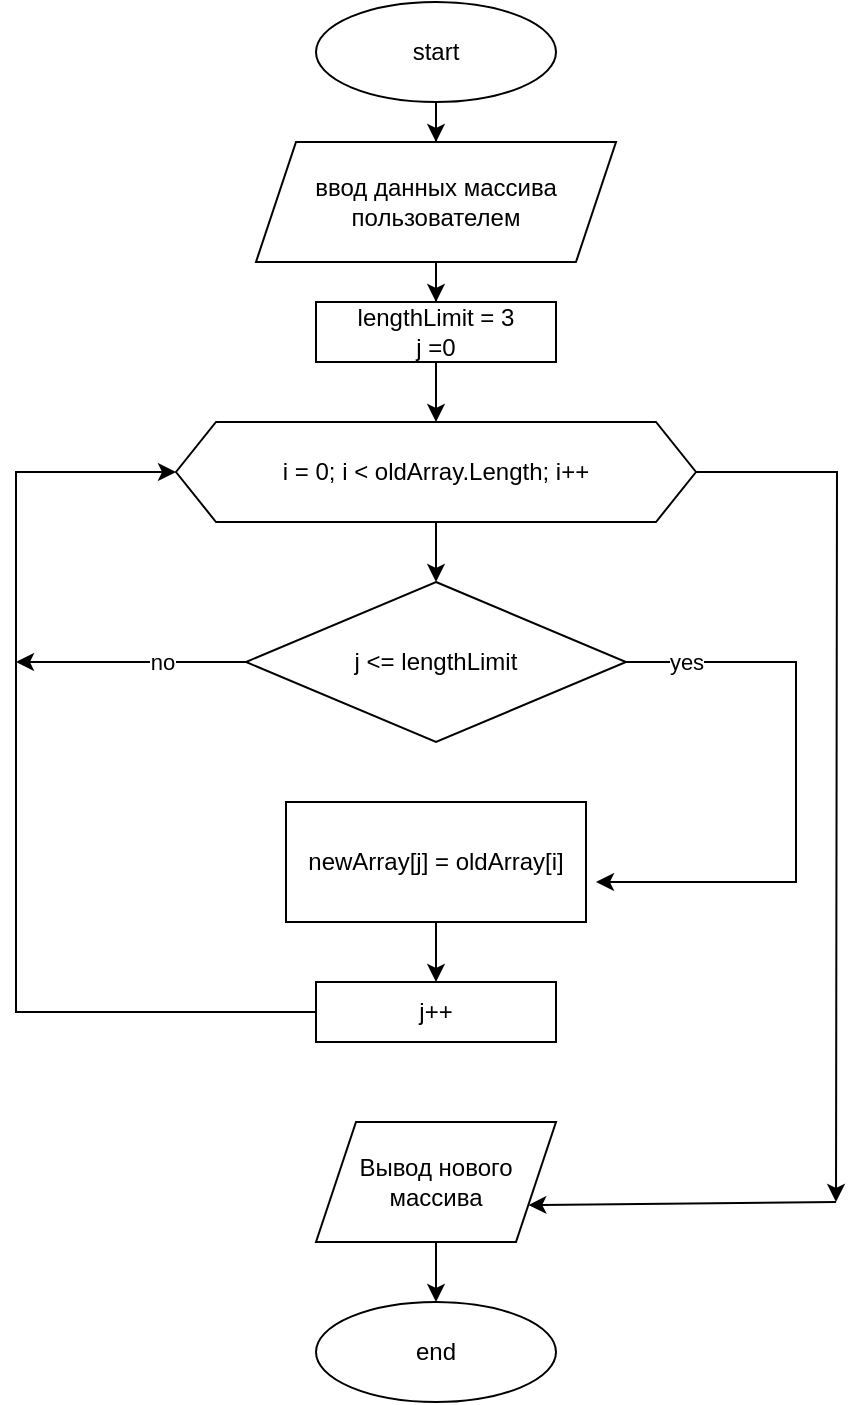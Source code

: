 <mxfile version="20.3.7" type="github"><diagram id="rpgJckpWbY7hDfiVTbKw" name="Страница 1"><mxGraphModel dx="868" dy="450" grid="1" gridSize="10" guides="1" tooltips="1" connect="1" arrows="1" fold="1" page="1" pageScale="1" pageWidth="827" pageHeight="1169" math="0" shadow="0"><root><mxCell id="0"/><mxCell id="1" parent="0"/><mxCell id="vPjmaXZeZuTWdCsSbV8g-1" style="edgeStyle=orthogonalEdgeStyle;rounded=0;orthogonalLoop=1;jettySize=auto;html=1;entryX=0.5;entryY=0;entryDx=0;entryDy=0;" edge="1" parent="1" source="vPjmaXZeZuTWdCsSbV8g-2" target="vPjmaXZeZuTWdCsSbV8g-4"><mxGeometry relative="1" as="geometry"/></mxCell><mxCell id="vPjmaXZeZuTWdCsSbV8g-2" value="start" style="ellipse;whiteSpace=wrap;html=1;" vertex="1" parent="1"><mxGeometry x="190" y="40" width="120" height="50" as="geometry"/></mxCell><mxCell id="vPjmaXZeZuTWdCsSbV8g-3" style="edgeStyle=orthogonalEdgeStyle;rounded=0;orthogonalLoop=1;jettySize=auto;html=1;entryX=0.5;entryY=0;entryDx=0;entryDy=0;" edge="1" parent="1" source="vPjmaXZeZuTWdCsSbV8g-4" target="vPjmaXZeZuTWdCsSbV8g-6"><mxGeometry relative="1" as="geometry"/></mxCell><mxCell id="vPjmaXZeZuTWdCsSbV8g-4" value="ввод данных массива пользователем" style="shape=parallelogram;perimeter=parallelogramPerimeter;whiteSpace=wrap;html=1;fixedSize=1;" vertex="1" parent="1"><mxGeometry x="160" y="110" width="180" height="60" as="geometry"/></mxCell><mxCell id="vPjmaXZeZuTWdCsSbV8g-5" style="edgeStyle=orthogonalEdgeStyle;rounded=0;orthogonalLoop=1;jettySize=auto;html=1;entryX=0.5;entryY=0;entryDx=0;entryDy=0;" edge="1" parent="1" source="vPjmaXZeZuTWdCsSbV8g-6" target="vPjmaXZeZuTWdCsSbV8g-13"><mxGeometry relative="1" as="geometry"/></mxCell><mxCell id="vPjmaXZeZuTWdCsSbV8g-6" value="lengthLimit = 3&lt;br&gt;j =0" style="rounded=0;whiteSpace=wrap;html=1;" vertex="1" parent="1"><mxGeometry x="190" y="190" width="120" height="30" as="geometry"/></mxCell><mxCell id="vPjmaXZeZuTWdCsSbV8g-7" style="edgeStyle=orthogonalEdgeStyle;rounded=0;orthogonalLoop=1;jettySize=auto;html=1;" edge="1" parent="1" source="vPjmaXZeZuTWdCsSbV8g-11"><mxGeometry relative="1" as="geometry"><mxPoint x="330" y="480" as="targetPoint"/><Array as="points"><mxPoint x="430" y="370"/><mxPoint x="430" y="480"/></Array></mxGeometry></mxCell><mxCell id="vPjmaXZeZuTWdCsSbV8g-8" value="yes" style="edgeLabel;html=1;align=center;verticalAlign=middle;resizable=0;points=[];" vertex="1" connectable="0" parent="vPjmaXZeZuTWdCsSbV8g-7"><mxGeometry x="-0.797" relative="1" as="geometry"><mxPoint as="offset"/></mxGeometry></mxCell><mxCell id="vPjmaXZeZuTWdCsSbV8g-9" style="edgeStyle=orthogonalEdgeStyle;rounded=0;orthogonalLoop=1;jettySize=auto;html=1;" edge="1" parent="1" source="vPjmaXZeZuTWdCsSbV8g-11"><mxGeometry relative="1" as="geometry"><mxPoint x="40" y="370" as="targetPoint"/></mxGeometry></mxCell><mxCell id="vPjmaXZeZuTWdCsSbV8g-10" value="no" style="edgeLabel;html=1;align=center;verticalAlign=middle;resizable=0;points=[];" vertex="1" connectable="0" parent="vPjmaXZeZuTWdCsSbV8g-9"><mxGeometry x="-0.27" relative="1" as="geometry"><mxPoint as="offset"/></mxGeometry></mxCell><mxCell id="vPjmaXZeZuTWdCsSbV8g-11" value="j &amp;lt;= lengthLimit" style="rhombus;whiteSpace=wrap;html=1;" vertex="1" parent="1"><mxGeometry x="155" y="330" width="190" height="80" as="geometry"/></mxCell><mxCell id="vPjmaXZeZuTWdCsSbV8g-12" style="edgeStyle=orthogonalEdgeStyle;rounded=0;orthogonalLoop=1;jettySize=auto;html=1;" edge="1" parent="1" source="vPjmaXZeZuTWdCsSbV8g-13"><mxGeometry relative="1" as="geometry"><mxPoint x="450" y="640" as="targetPoint"/></mxGeometry></mxCell><mxCell id="vPjmaXZeZuTWdCsSbV8g-22" style="edgeStyle=orthogonalEdgeStyle;rounded=0;orthogonalLoop=1;jettySize=auto;html=1;entryX=0.5;entryY=0;entryDx=0;entryDy=0;" edge="1" parent="1" source="vPjmaXZeZuTWdCsSbV8g-13" target="vPjmaXZeZuTWdCsSbV8g-11"><mxGeometry relative="1" as="geometry"/></mxCell><mxCell id="vPjmaXZeZuTWdCsSbV8g-13" value="i = 0; i &amp;lt; oldArray.Length; i++" style="shape=hexagon;perimeter=hexagonPerimeter2;whiteSpace=wrap;html=1;fixedSize=1;" vertex="1" parent="1"><mxGeometry x="120" y="250" width="260" height="50" as="geometry"/></mxCell><mxCell id="vPjmaXZeZuTWdCsSbV8g-14" style="edgeStyle=orthogonalEdgeStyle;rounded=0;orthogonalLoop=1;jettySize=auto;html=1;entryX=0.5;entryY=0;entryDx=0;entryDy=0;" edge="1" parent="1" source="vPjmaXZeZuTWdCsSbV8g-15" target="vPjmaXZeZuTWdCsSbV8g-17"><mxGeometry relative="1" as="geometry"/></mxCell><mxCell id="vPjmaXZeZuTWdCsSbV8g-15" value="newArray[j] = oldArray[i]" style="rounded=0;whiteSpace=wrap;html=1;" vertex="1" parent="1"><mxGeometry x="175" y="440" width="150" height="60" as="geometry"/></mxCell><mxCell id="vPjmaXZeZuTWdCsSbV8g-16" style="edgeStyle=orthogonalEdgeStyle;rounded=0;orthogonalLoop=1;jettySize=auto;html=1;entryX=0;entryY=0.5;entryDx=0;entryDy=0;" edge="1" parent="1" source="vPjmaXZeZuTWdCsSbV8g-17" target="vPjmaXZeZuTWdCsSbV8g-13"><mxGeometry relative="1" as="geometry"><mxPoint x="110" y="270" as="targetPoint"/><Array as="points"><mxPoint x="40" y="545"/><mxPoint x="40" y="275"/></Array></mxGeometry></mxCell><mxCell id="vPjmaXZeZuTWdCsSbV8g-17" value="j++" style="rounded=0;whiteSpace=wrap;html=1;" vertex="1" parent="1"><mxGeometry x="190" y="530" width="120" height="30" as="geometry"/></mxCell><mxCell id="vPjmaXZeZuTWdCsSbV8g-18" style="edgeStyle=orthogonalEdgeStyle;rounded=0;orthogonalLoop=1;jettySize=auto;html=1;entryX=0.5;entryY=0;entryDx=0;entryDy=0;" edge="1" parent="1" source="vPjmaXZeZuTWdCsSbV8g-19" target="vPjmaXZeZuTWdCsSbV8g-20"><mxGeometry relative="1" as="geometry"/></mxCell><mxCell id="vPjmaXZeZuTWdCsSbV8g-19" value="Вывод нового массива" style="shape=parallelogram;perimeter=parallelogramPerimeter;whiteSpace=wrap;html=1;fixedSize=1;" vertex="1" parent="1"><mxGeometry x="190" y="600" width="120" height="60" as="geometry"/></mxCell><mxCell id="vPjmaXZeZuTWdCsSbV8g-20" value="end" style="ellipse;whiteSpace=wrap;html=1;" vertex="1" parent="1"><mxGeometry x="190" y="690" width="120" height="50" as="geometry"/></mxCell><mxCell id="vPjmaXZeZuTWdCsSbV8g-21" value="" style="endArrow=classic;html=1;rounded=0;entryX=1;entryY=0.75;entryDx=0;entryDy=0;" edge="1" parent="1" target="vPjmaXZeZuTWdCsSbV8g-19"><mxGeometry width="50" height="50" relative="1" as="geometry"><mxPoint x="450" y="640" as="sourcePoint"/><mxPoint x="420" y="605" as="targetPoint"/></mxGeometry></mxCell></root></mxGraphModel></diagram></mxfile>